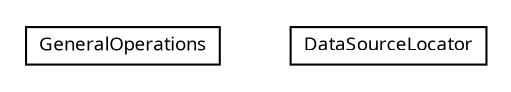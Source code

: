 #!/usr/local/bin/dot
#
# Class diagram 
# Generated by UMLGraph version R5_6 (http://www.umlgraph.org/)
#

digraph G {
	edge [fontname="Trebuchet MS",fontsize=10,labelfontname="Trebuchet MS",labelfontsize=10];
	node [fontname="Trebuchet MS",fontsize=10,shape=plaintext];
	nodesep=0.25;
	ranksep=0.5;
	// se.cambio.cds.model.util.sql.GeneralOperations
	c19986 [label=<<table title="se.cambio.cds.model.util.sql.GeneralOperations" border="0" cellborder="1" cellspacing="0" cellpadding="2" port="p" href="./GeneralOperations.html">
		<tr><td><table border="0" cellspacing="0" cellpadding="1">
<tr><td align="center" balign="center"><font face="Trebuchet MS"> GeneralOperations </font></td></tr>
		</table></td></tr>
		</table>>, URL="./GeneralOperations.html", fontname="Trebuchet MS", fontcolor="black", fontsize=9.0];
	// se.cambio.cds.model.util.sql.DataSourceLocator
	c19987 [label=<<table title="se.cambio.cds.model.util.sql.DataSourceLocator" border="0" cellborder="1" cellspacing="0" cellpadding="2" port="p" href="./DataSourceLocator.html">
		<tr><td><table border="0" cellspacing="0" cellpadding="1">
<tr><td align="center" balign="center"><font face="Trebuchet MS"> DataSourceLocator </font></td></tr>
		</table></td></tr>
		</table>>, URL="./DataSourceLocator.html", fontname="Trebuchet MS", fontcolor="black", fontsize=9.0];
}

